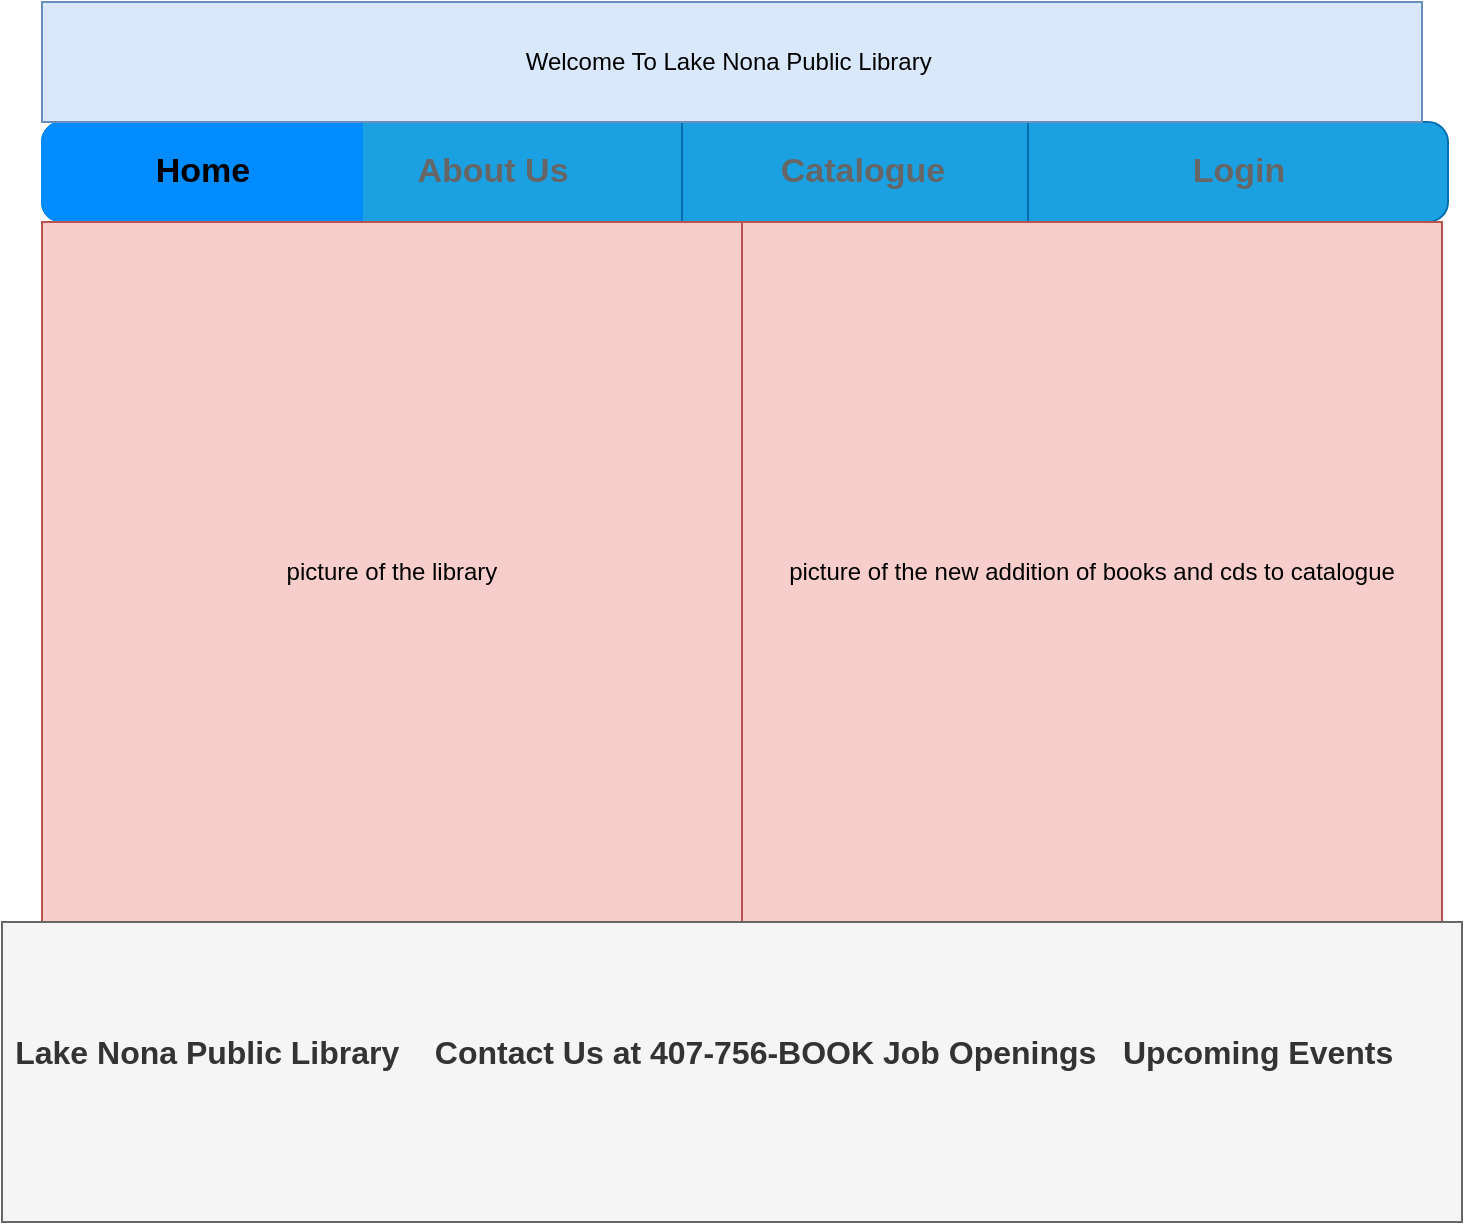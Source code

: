 <mxfile version="17.5.1" type="device"><diagram id="oxKnZdZ830-ppbL6iuCv" name="Page-1"><mxGraphModel dx="791" dy="418" grid="1" gridSize="10" guides="1" tooltips="1" connect="1" arrows="1" fold="1" page="1" pageScale="1" pageWidth="850" pageHeight="1100" math="0" shadow="0"><root><mxCell id="0"/><mxCell id="1" parent="0"/><mxCell id="oXTSVf2Mi5v1GbRS43cy-13" value="" style="strokeWidth=1;shadow=0;dashed=0;align=center;html=1;shape=mxgraph.mockup.rrect;rSize=10;fillColor=#1ba1e2;strokeColor=#006EAF;fontColor=#ffffff;" vertex="1" parent="1"><mxGeometry x="50" y="100" width="700" height="50" as="geometry"/></mxCell><mxCell id="oXTSVf2Mi5v1GbRS43cy-14" value="About Us" style="strokeColor=inherit;fillColor=inherit;gradientColor=inherit;strokeWidth=1;shadow=0;dashed=0;align=center;html=1;shape=mxgraph.mockup.rrect;rSize=0;fontSize=17;fontColor=#666666;fontStyle=1;resizeHeight=1;" vertex="1" parent="oXTSVf2Mi5v1GbRS43cy-13"><mxGeometry width="200" height="50" relative="1" as="geometry"><mxPoint x="125" as="offset"/></mxGeometry></mxCell><mxCell id="oXTSVf2Mi5v1GbRS43cy-15" value="Catalogue" style="strokeColor=inherit;fillColor=inherit;gradientColor=inherit;strokeWidth=1;shadow=0;dashed=0;align=center;html=1;shape=mxgraph.mockup.rrect;rSize=0;fontSize=17;fontColor=#666666;fontStyle=1;resizeHeight=1;" vertex="1" parent="oXTSVf2Mi5v1GbRS43cy-13"><mxGeometry width="180" height="50" relative="1" as="geometry"><mxPoint x="320" as="offset"/></mxGeometry></mxCell><mxCell id="oXTSVf2Mi5v1GbRS43cy-16" value="Login" style="strokeColor=inherit;fillColor=inherit;gradientColor=inherit;strokeWidth=1;shadow=0;dashed=0;align=center;html=1;shape=mxgraph.mockup.rightButton;rSize=10;fontSize=17;fontColor=#666666;fontStyle=1;resizeHeight=1;" vertex="1" parent="oXTSVf2Mi5v1GbRS43cy-13"><mxGeometry x="1" width="210" height="50" relative="1" as="geometry"><mxPoint x="-207" as="offset"/></mxGeometry></mxCell><mxCell id="oXTSVf2Mi5v1GbRS43cy-17" value="Home" style="strokeWidth=1;shadow=0;dashed=0;align=center;html=1;shape=mxgraph.mockup.leftButton;rSize=10;fontSize=17;fontColor=#000000;fontStyle=1;fillColor=#008cff;strokeColor=#008cff;resizeHeight=1;" vertex="1" parent="oXTSVf2Mi5v1GbRS43cy-13"><mxGeometry width="160" height="50" relative="1" as="geometry"/></mxCell><mxCell id="oXTSVf2Mi5v1GbRS43cy-19" value="Welcome To Lake Nona Public Library&amp;nbsp;" style="rounded=0;whiteSpace=wrap;html=1;fillColor=#dae8fc;strokeColor=#6c8ebf;" vertex="1" parent="1"><mxGeometry x="50" y="40" width="690" height="60" as="geometry"/></mxCell><mxCell id="oXTSVf2Mi5v1GbRS43cy-20" value="picture of the library" style="whiteSpace=wrap;html=1;aspect=fixed;fillColor=#f8cecc;strokeColor=#b85450;" vertex="1" parent="1"><mxGeometry x="50" y="150" width="350" height="350" as="geometry"/></mxCell><mxCell id="oXTSVf2Mi5v1GbRS43cy-21" value="picture of the new addition of books and cds to catalogue" style="whiteSpace=wrap;html=1;aspect=fixed;fillColor=#f8cecc;strokeColor=#b85450;" vertex="1" parent="1"><mxGeometry x="400" y="150" width="350" height="350" as="geometry"/></mxCell><mxCell id="oXTSVf2Mi5v1GbRS43cy-22" value="&amp;nbsp;&lt;font size=&quot;3&quot;&gt;&lt;b&gt;Lake Nona Public Library&amp;nbsp; &amp;nbsp; Contact Us at 407-756-BOOK Job Openings&amp;nbsp; &amp;nbsp;Upcoming Events&amp;nbsp; &amp;nbsp; &amp;nbsp; &amp;nbsp; &amp;nbsp; &amp;nbsp; &amp;nbsp; &amp;nbsp;&lt;/b&gt;&lt;/font&gt;" style="rounded=0;whiteSpace=wrap;html=1;fillColor=#f5f5f5;fontColor=#333333;strokeColor=#666666;" vertex="1" parent="1"><mxGeometry x="30" y="500" width="730" height="150" as="geometry"/></mxCell></root></mxGraphModel></diagram></mxfile>